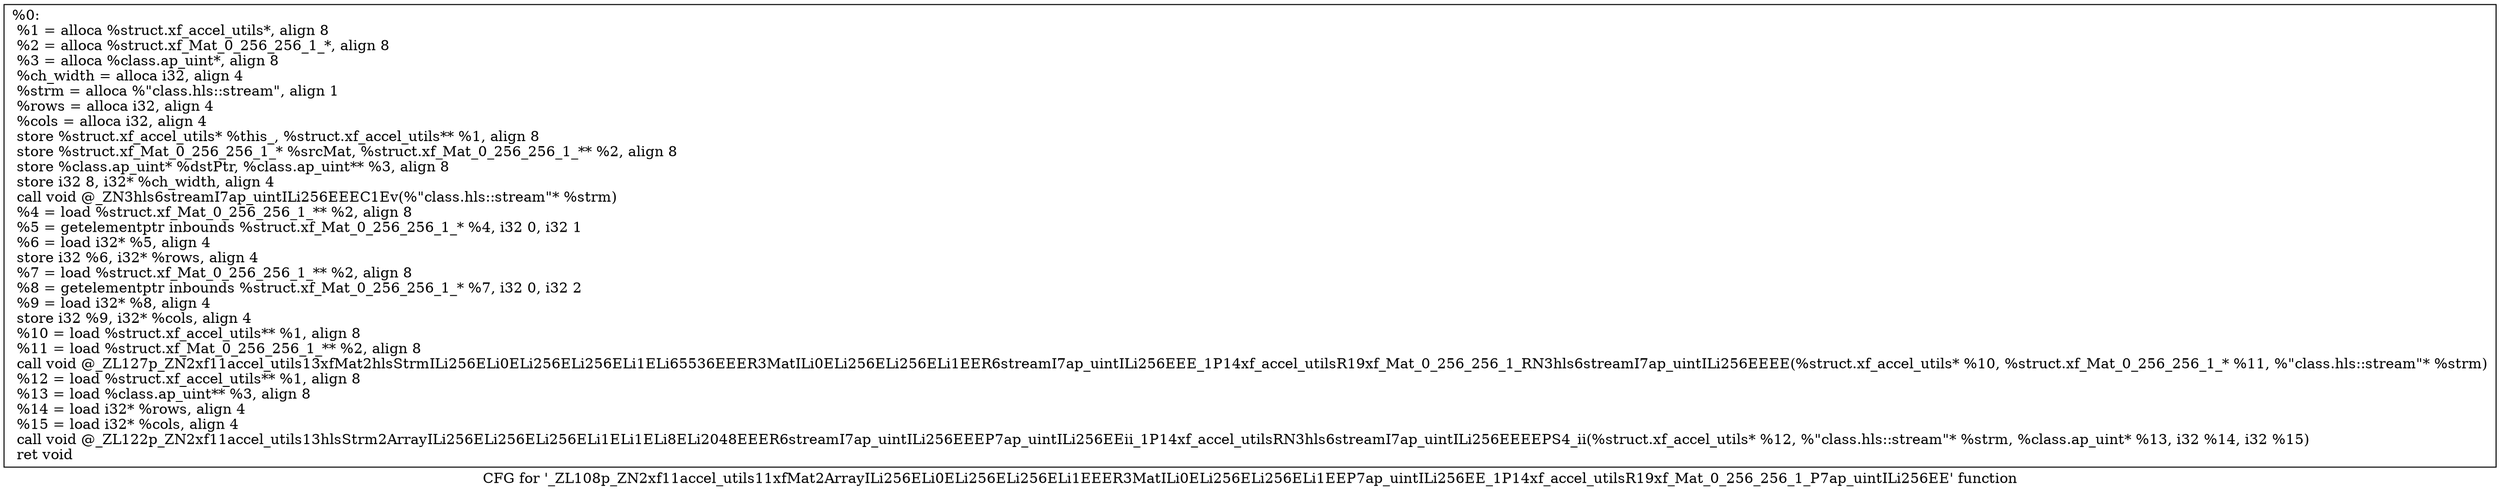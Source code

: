 digraph "CFG for '_ZL108p_ZN2xf11accel_utils11xfMat2ArrayILi256ELi0ELi256ELi256ELi1EEER3MatILi0ELi256ELi256ELi1EEP7ap_uintILi256EE_1P14xf_accel_utilsR19xf_Mat_0_256_256_1_P7ap_uintILi256EE' function" {
	label="CFG for '_ZL108p_ZN2xf11accel_utils11xfMat2ArrayILi256ELi0ELi256ELi256ELi1EEER3MatILi0ELi256ELi256ELi1EEP7ap_uintILi256EE_1P14xf_accel_utilsR19xf_Mat_0_256_256_1_P7ap_uintILi256EE' function";

	Node0x2b2b8e0 [shape=record,label="{%0:\l  %1 = alloca %struct.xf_accel_utils*, align 8\l  %2 = alloca %struct.xf_Mat_0_256_256_1_*, align 8\l  %3 = alloca %class.ap_uint*, align 8\l  %ch_width = alloca i32, align 4\l  %strm = alloca %\"class.hls::stream\", align 1\l  %rows = alloca i32, align 4\l  %cols = alloca i32, align 4\l  store %struct.xf_accel_utils* %this_, %struct.xf_accel_utils** %1, align 8\l  store %struct.xf_Mat_0_256_256_1_* %srcMat, %struct.xf_Mat_0_256_256_1_** %2, align 8\l  store %class.ap_uint* %dstPtr, %class.ap_uint** %3, align 8\l  store i32 8, i32* %ch_width, align 4\l  call void @_ZN3hls6streamI7ap_uintILi256EEEC1Ev(%\"class.hls::stream\"* %strm)\l  %4 = load %struct.xf_Mat_0_256_256_1_** %2, align 8\l  %5 = getelementptr inbounds %struct.xf_Mat_0_256_256_1_* %4, i32 0, i32 1\l  %6 = load i32* %5, align 4\l  store i32 %6, i32* %rows, align 4\l  %7 = load %struct.xf_Mat_0_256_256_1_** %2, align 8\l  %8 = getelementptr inbounds %struct.xf_Mat_0_256_256_1_* %7, i32 0, i32 2\l  %9 = load i32* %8, align 4\l  store i32 %9, i32* %cols, align 4\l  %10 = load %struct.xf_accel_utils** %1, align 8\l  %11 = load %struct.xf_Mat_0_256_256_1_** %2, align 8\l  call void @_ZL127p_ZN2xf11accel_utils13xfMat2hlsStrmILi256ELi0ELi256ELi256ELi1ELi65536EEER3MatILi0ELi256ELi256ELi1EER6streamI7ap_uintILi256EEE_1P14xf_accel_utilsR19xf_Mat_0_256_256_1_RN3hls6streamI7ap_uintILi256EEEE(%struct.xf_accel_utils* %10, %struct.xf_Mat_0_256_256_1_* %11, %\"class.hls::stream\"* %strm)\l  %12 = load %struct.xf_accel_utils** %1, align 8\l  %13 = load %class.ap_uint** %3, align 8\l  %14 = load i32* %rows, align 4\l  %15 = load i32* %cols, align 4\l  call void @_ZL122p_ZN2xf11accel_utils13hlsStrm2ArrayILi256ELi256ELi256ELi1ELi1ELi8ELi2048EEER6streamI7ap_uintILi256EEEP7ap_uintILi256EEii_1P14xf_accel_utilsRN3hls6streamI7ap_uintILi256EEEEPS4_ii(%struct.xf_accel_utils* %12, %\"class.hls::stream\"* %strm, %class.ap_uint* %13, i32 %14, i32 %15)\l  ret void\l}"];
}
